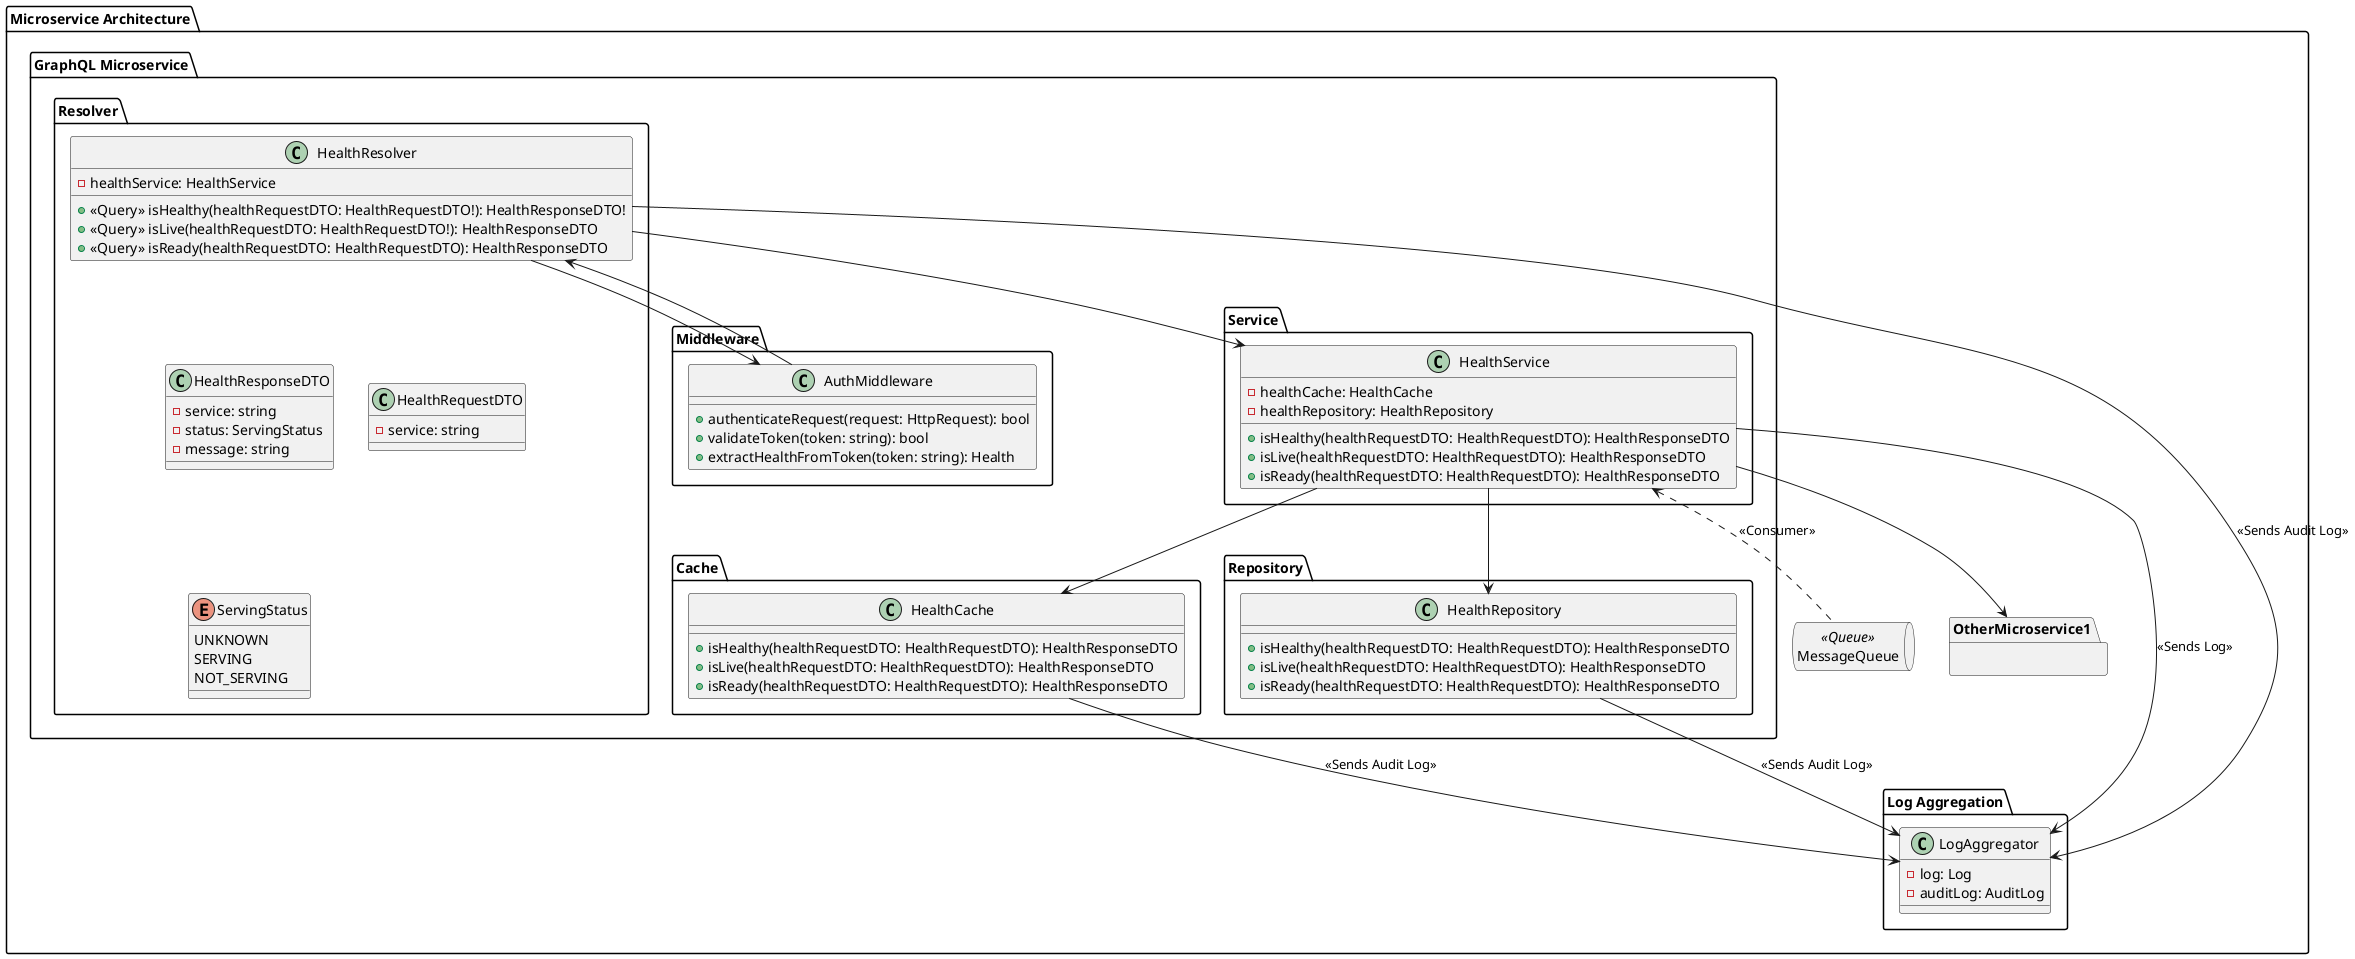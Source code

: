 @startuml

allowmixing

package "Microservice Architecture" {
    package "GraphQL Microservice" {
        package "Resolver" {
            class HealthResolver {
                - healthService: HealthService
                + <<Query>> isHealthy(healthRequestDTO: HealthRequestDTO!): HealthResponseDTO!
                + <<Query>> isLive(healthRequestDTO: HealthRequestDTO!): HealthResponseDTO
                + <<Query>> isReady(healthRequestDTO: HealthRequestDTO): HealthResponseDTO
            }

            class HealthRequestDTO {
                - service: string
            }

            enum ServingStatus {
                UNKNOWN
                SERVING
                NOT_SERVING
            }

            class HealthResponseDTO {
                - service: string
                - status: ServingStatus
                - message: string
            }

            HealthResolver -down[hidden]- HealthRequestDTO
            HealthResolver -down[hidden]- HealthResponseDTO
            HealthRequestDTO -up[hidden]- HealthResolver
            HealthResponseDTO -up[hidden]- HealthResolver
            ServingStatus -up[hidden]- HealthResponseDTO
            HealthResponseDTO -down[hidden]- ServingStatus
        }

        package "Middleware" {
            class AuthMiddleware {
                + authenticateRequest(request: HttpRequest): bool
                + validateToken(token: string): bool
                + extractHealthFromToken(token: string): Health
            }
        }

        package "Service" {
            class HealthService {
                - healthCache: HealthCache
                - healthRepository: HealthRepository
                + isHealthy(healthRequestDTO: HealthRequestDTO): HealthResponseDTO
                + isLive(healthRequestDTO: HealthRequestDTO): HealthResponseDTO
                + isReady(healthRequestDTO: HealthRequestDTO): HealthResponseDTO
            }
        }

        package "Cache" {
            class HealthCache {
                + isHealthy(healthRequestDTO: HealthRequestDTO): HealthResponseDTO
                + isLive(healthRequestDTO: HealthRequestDTO): HealthResponseDTO
                + isReady(healthRequestDTO: HealthRequestDTO): HealthResponseDTO
            }
        }

        package "Repository" {
            class HealthRepository {
                + isHealthy(healthRequestDTO: HealthRequestDTO): HealthResponseDTO
                + isLive(healthRequestDTO: HealthRequestDTO): HealthResponseDTO
                + isReady(healthRequestDTO: HealthRequestDTO): HealthResponseDTO
            }

            ' !define TABLE_COLUMNS(COLUMN_LIST)
            ' class Health {
            '     + UUID: ID [PK]
            '     + CreateTimestamp: DateTime
            '     + UpdateTimestamp: DateTime
            ' }
        }

        ' Resolver -down[hidden]- Service
        ' Resolver -down[hidden]- Middleware
        ' Service -up[hidden]- Resolver
        ' Middleware -up[hidden]- Resolver

        HealthResolver -down-> HealthService
        HealthResolver -down-> AuthMiddleware
        AuthMiddleware -up-> HealthResolver
        HealthService --> HealthRepository
        HealthService --> HealthCache
    }

    HealthService -down-> OtherMicroservice1

    package "Other Microservice 1" as OtherMicroservice1 {
        ' // Other Microservice 1 components
    }

    queue MessageQueue <<Queue>>
    MessageQueue .up.> HealthService : <<Consumer>>

    package "Log Aggregation" {
        class LogAggregator {
            - log: Log
            - auditLog: AuditLog
        }

        ' class AuditLog {
        '     + message: String
        '     + timestamp: DateTime
        ' }

        ' class Log {
        '     + message: String
        '     + timestamp: DateTime
        ' }
    }

    HealthResolver --> LogAggregator : <<Sends Audit Log>>
    HealthCache --> LogAggregator : <<Sends Audit Log>>
    HealthRepository --> LogAggregator : <<Sends Audit Log>>
    HealthService --> LogAggregator : <<Sends Log>>
}

@enduml
